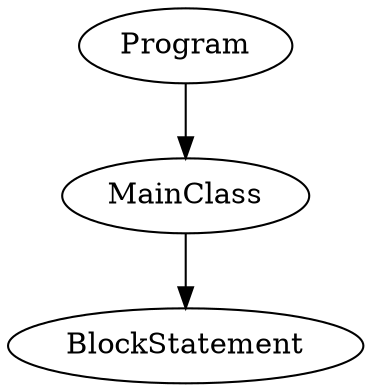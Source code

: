 digraph ASTGraph {
0 [ label="Program" ];
1 [ label="MainClass" ];
0 -> 1
2 [ label="BlockStatement" ];
1 -> 2
}
